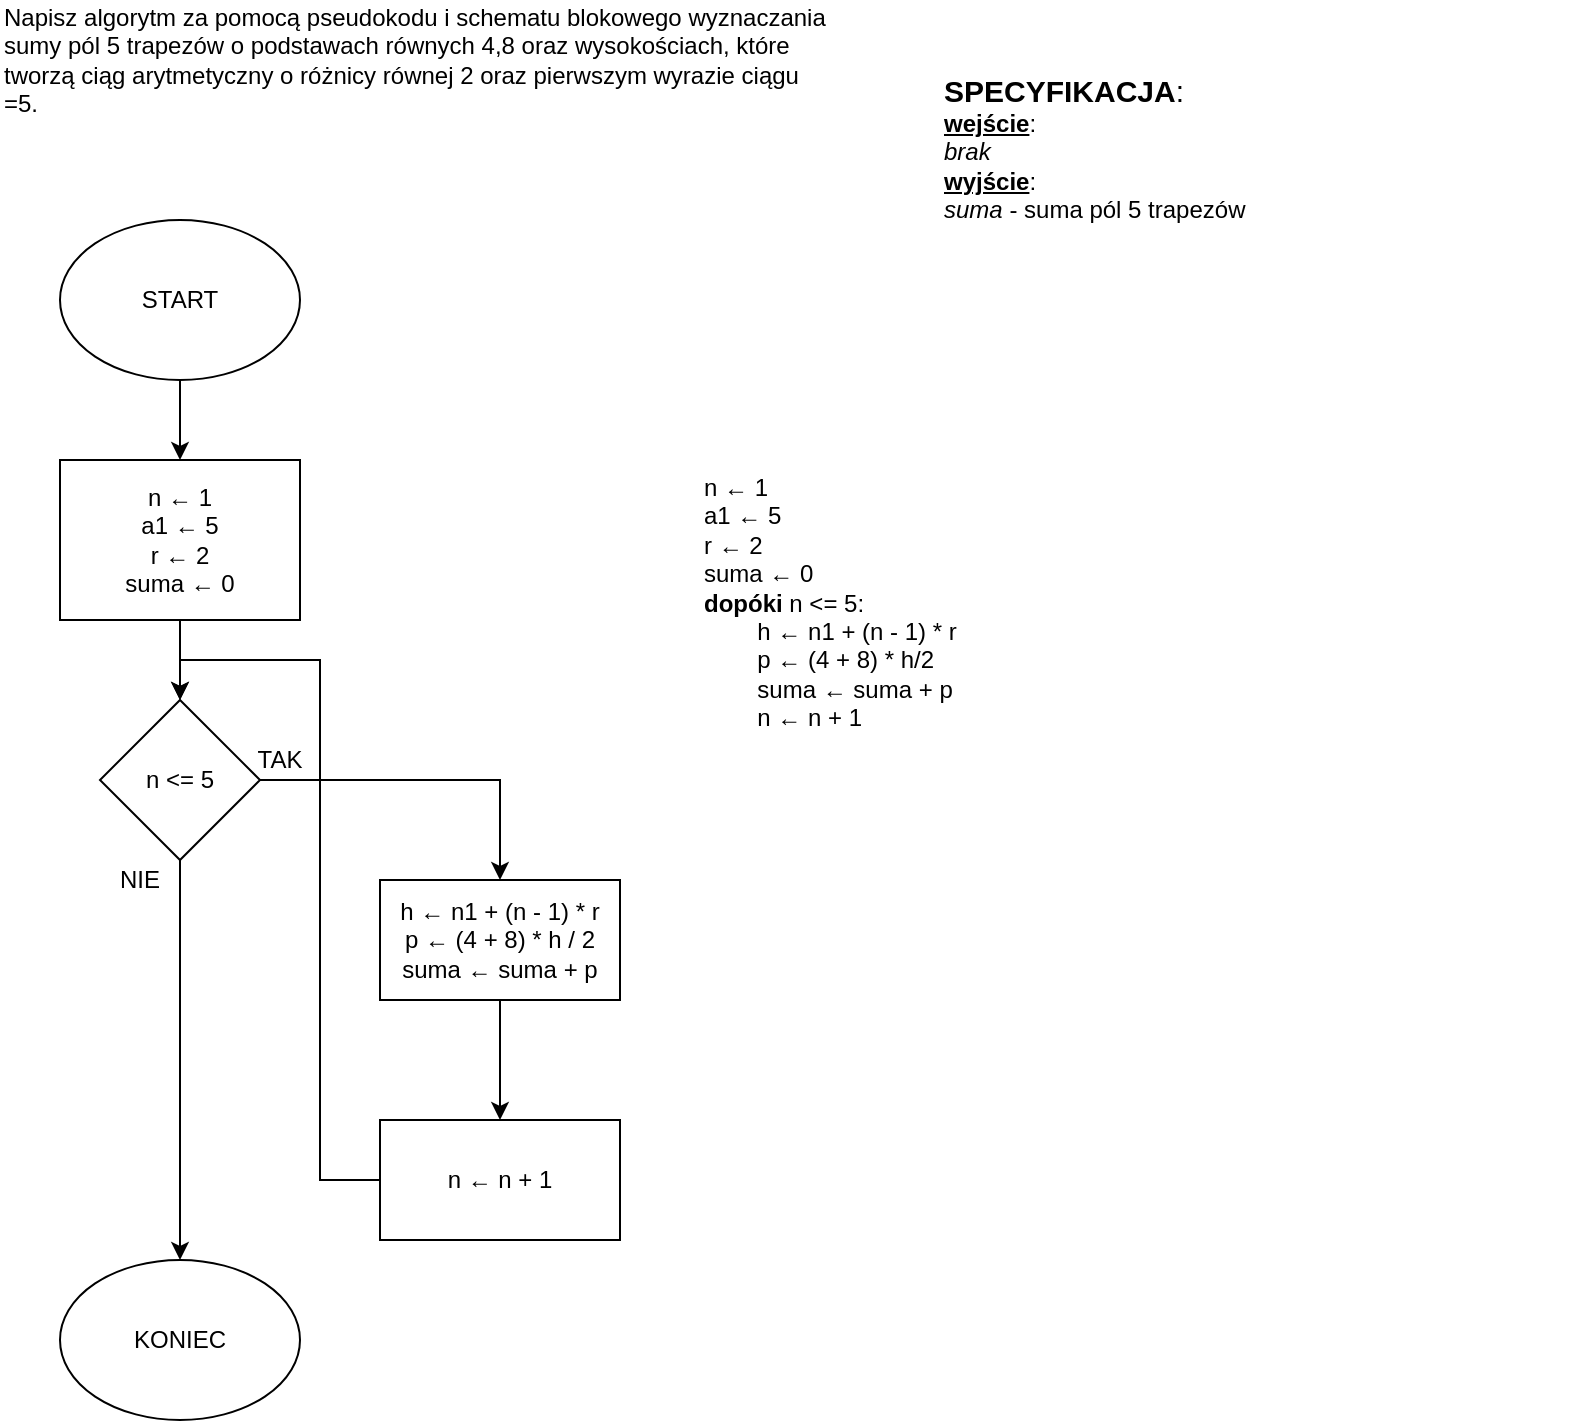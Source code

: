 <mxfile version="14.6.6" type="github"><diagram id="JV4_UVFYRBDYTnD0WQYN" name="Page-1"><mxGraphModel dx="1116" dy="733" grid="1" gridSize="10" guides="1" tooltips="1" connect="1" arrows="1" fold="1" page="1" pageScale="1" pageWidth="850" pageHeight="1100" math="0" shadow="0"><root><mxCell id="0"/><mxCell id="1" parent="0"/><mxCell id="hou42n_3bw14ddcUPNeb-1" value="Napisz algorytm za pomocą pseudokodu i schematu blokowego wyznaczania &lt;br&gt;sumy pól 5 trapezów o podstawach równych 4,8 oraz wysokościach, które &lt;br&gt;tworzą ciąg arytmetyczny o różnicy równej 2 oraz pierwszym wyrazie ciągu&lt;br&gt; =5." style="text;html=1;strokeColor=none;fillColor=none;align=left;verticalAlign=middle;whiteSpace=wrap;rounded=0;" vertex="1" parent="1"><mxGeometry x="10" y="10" width="460" height="60" as="geometry"/></mxCell><mxCell id="hou42n_3bw14ddcUPNeb-15" style="edgeStyle=orthogonalEdgeStyle;rounded=0;orthogonalLoop=1;jettySize=auto;html=1;" edge="1" parent="1" source="hou42n_3bw14ddcUPNeb-2" target="hou42n_3bw14ddcUPNeb-3"><mxGeometry relative="1" as="geometry"/></mxCell><mxCell id="hou42n_3bw14ddcUPNeb-2" value="START" style="ellipse;whiteSpace=wrap;html=1;align=center;" vertex="1" parent="1"><mxGeometry x="40" y="120" width="120" height="80" as="geometry"/></mxCell><mxCell id="hou42n_3bw14ddcUPNeb-5" style="edgeStyle=orthogonalEdgeStyle;rounded=0;orthogonalLoop=1;jettySize=auto;html=1;" edge="1" parent="1" source="hou42n_3bw14ddcUPNeb-3" target="hou42n_3bw14ddcUPNeb-4"><mxGeometry relative="1" as="geometry"/></mxCell><mxCell id="hou42n_3bw14ddcUPNeb-3" value="&lt;div&gt;n ← 1&lt;/div&gt;&lt;div&gt;a1 ← 5&lt;br&gt;&lt;/div&gt;&lt;div&gt;r ← 2&lt;/div&gt;&lt;div&gt;suma ← 0&lt;br&gt;&lt;/div&gt;" style="rounded=0;whiteSpace=wrap;html=1;align=center;" vertex="1" parent="1"><mxGeometry x="40" y="240" width="120" height="80" as="geometry"/></mxCell><mxCell id="hou42n_3bw14ddcUPNeb-7" style="edgeStyle=orthogonalEdgeStyle;rounded=0;orthogonalLoop=1;jettySize=auto;html=1;entryX=0.5;entryY=0;entryDx=0;entryDy=0;" edge="1" parent="1" source="hou42n_3bw14ddcUPNeb-4" target="hou42n_3bw14ddcUPNeb-6"><mxGeometry relative="1" as="geometry"/></mxCell><mxCell id="hou42n_3bw14ddcUPNeb-12" style="edgeStyle=orthogonalEdgeStyle;rounded=0;orthogonalLoop=1;jettySize=auto;html=1;" edge="1" parent="1" source="hou42n_3bw14ddcUPNeb-4" target="hou42n_3bw14ddcUPNeb-11"><mxGeometry relative="1" as="geometry"/></mxCell><mxCell id="hou42n_3bw14ddcUPNeb-4" value="n &amp;lt;= 5" style="rhombus;whiteSpace=wrap;html=1;align=center;" vertex="1" parent="1"><mxGeometry x="60" y="360" width="80" height="80" as="geometry"/></mxCell><mxCell id="hou42n_3bw14ddcUPNeb-9" style="edgeStyle=orthogonalEdgeStyle;rounded=0;orthogonalLoop=1;jettySize=auto;html=1;entryX=0.5;entryY=0;entryDx=0;entryDy=0;" edge="1" parent="1" source="hou42n_3bw14ddcUPNeb-6" target="hou42n_3bw14ddcUPNeb-8"><mxGeometry relative="1" as="geometry"/></mxCell><mxCell id="hou42n_3bw14ddcUPNeb-6" value="&lt;div&gt;h ← n1 + (n - 1) * r&lt;/div&gt;&lt;div&gt;p ← (4 + 8) * h / 2&lt;/div&gt;&lt;div&gt;suma ← suma + p&lt;br&gt;&lt;/div&gt;" style="rounded=0;whiteSpace=wrap;html=1;align=center;" vertex="1" parent="1"><mxGeometry x="200" y="450" width="120" height="60" as="geometry"/></mxCell><mxCell id="hou42n_3bw14ddcUPNeb-10" style="edgeStyle=orthogonalEdgeStyle;rounded=0;orthogonalLoop=1;jettySize=auto;html=1;entryX=0.5;entryY=0;entryDx=0;entryDy=0;" edge="1" parent="1" source="hou42n_3bw14ddcUPNeb-8" target="hou42n_3bw14ddcUPNeb-4"><mxGeometry relative="1" as="geometry"/></mxCell><mxCell id="hou42n_3bw14ddcUPNeb-8" value="n ← n + 1" style="rounded=0;whiteSpace=wrap;html=1;align=center;" vertex="1" parent="1"><mxGeometry x="200" y="570" width="120" height="60" as="geometry"/></mxCell><mxCell id="hou42n_3bw14ddcUPNeb-11" value="KONIEC" style="ellipse;whiteSpace=wrap;html=1;align=center;" vertex="1" parent="1"><mxGeometry x="40" y="640" width="120" height="80" as="geometry"/></mxCell><mxCell id="hou42n_3bw14ddcUPNeb-13" value="TAK" style="text;html=1;strokeColor=none;fillColor=none;align=center;verticalAlign=middle;whiteSpace=wrap;rounded=0;" vertex="1" parent="1"><mxGeometry x="130" y="380" width="40" height="20" as="geometry"/></mxCell><mxCell id="hou42n_3bw14ddcUPNeb-14" value="NIE" style="text;html=1;strokeColor=none;fillColor=none;align=center;verticalAlign=middle;whiteSpace=wrap;rounded=0;" vertex="1" parent="1"><mxGeometry x="60" y="440" width="40" height="20" as="geometry"/></mxCell><mxCell id="hou42n_3bw14ddcUPNeb-17" value="&lt;div&gt;n ← 1&lt;/div&gt;&lt;div&gt;a1 ← 5&lt;/div&gt;&lt;div&gt;r ← 2&lt;/div&gt;&lt;div&gt;suma ← 0&lt;/div&gt;&lt;div&gt;&lt;b&gt;dopóki &lt;/b&gt;n &amp;lt;= 5:&lt;/div&gt;&lt;div&gt;&amp;nbsp;&amp;nbsp;&amp;nbsp;&amp;nbsp;&amp;nbsp;&amp;nbsp;&amp;nbsp; h ← n1 + (n - 1) * r&lt;/div&gt;&lt;div&gt;&amp;nbsp;&amp;nbsp;&amp;nbsp;&amp;nbsp;&amp;nbsp;&amp;nbsp;&amp;nbsp; p ← (4 + 8) * h/2&lt;/div&gt;&lt;div&gt;&amp;nbsp;&amp;nbsp;&amp;nbsp;&amp;nbsp;&amp;nbsp;&amp;nbsp;&amp;nbsp; suma ← suma + p&lt;/div&gt;&lt;div&gt;&amp;nbsp;&amp;nbsp;&amp;nbsp;&amp;nbsp;&amp;nbsp;&amp;nbsp;&amp;nbsp; n ← n + 1&lt;/div&gt;&lt;div&gt;&lt;br&gt;&lt;/div&gt;" style="text;html=1;strokeColor=none;fillColor=none;align=left;verticalAlign=top;whiteSpace=wrap;rounded=0;" vertex="1" parent="1"><mxGeometry x="360" y="240" width="400" height="220" as="geometry"/></mxCell><mxCell id="hou42n_3bw14ddcUPNeb-18" value="&lt;div style=&quot;font-size: 15px&quot; align=&quot;left&quot;&gt;&lt;b&gt;SPECYFIKACJA&lt;/b&gt;:&lt;/div&gt;&lt;div align=&quot;left&quot;&gt;&lt;b&gt;&lt;u&gt;wejście&lt;/u&gt;&lt;/b&gt;:&lt;/div&gt;&lt;div align=&quot;left&quot;&gt;&lt;i&gt;brak&lt;/i&gt;&lt;/div&gt;&lt;div align=&quot;left&quot;&gt;&lt;b&gt;&lt;u&gt;wyjście&lt;/u&gt;&lt;/b&gt;:&lt;/div&gt;&lt;div align=&quot;left&quot;&gt;&lt;i&gt;suma &lt;/i&gt;- suma pól 5 trapezów&lt;br&gt;&lt;/div&gt;" style="text;html=1;strokeColor=none;fillColor=none;align=left;verticalAlign=top;whiteSpace=wrap;rounded=0;" vertex="1" parent="1"><mxGeometry x="480" y="40" width="320" height="120" as="geometry"/></mxCell></root></mxGraphModel></diagram></mxfile>